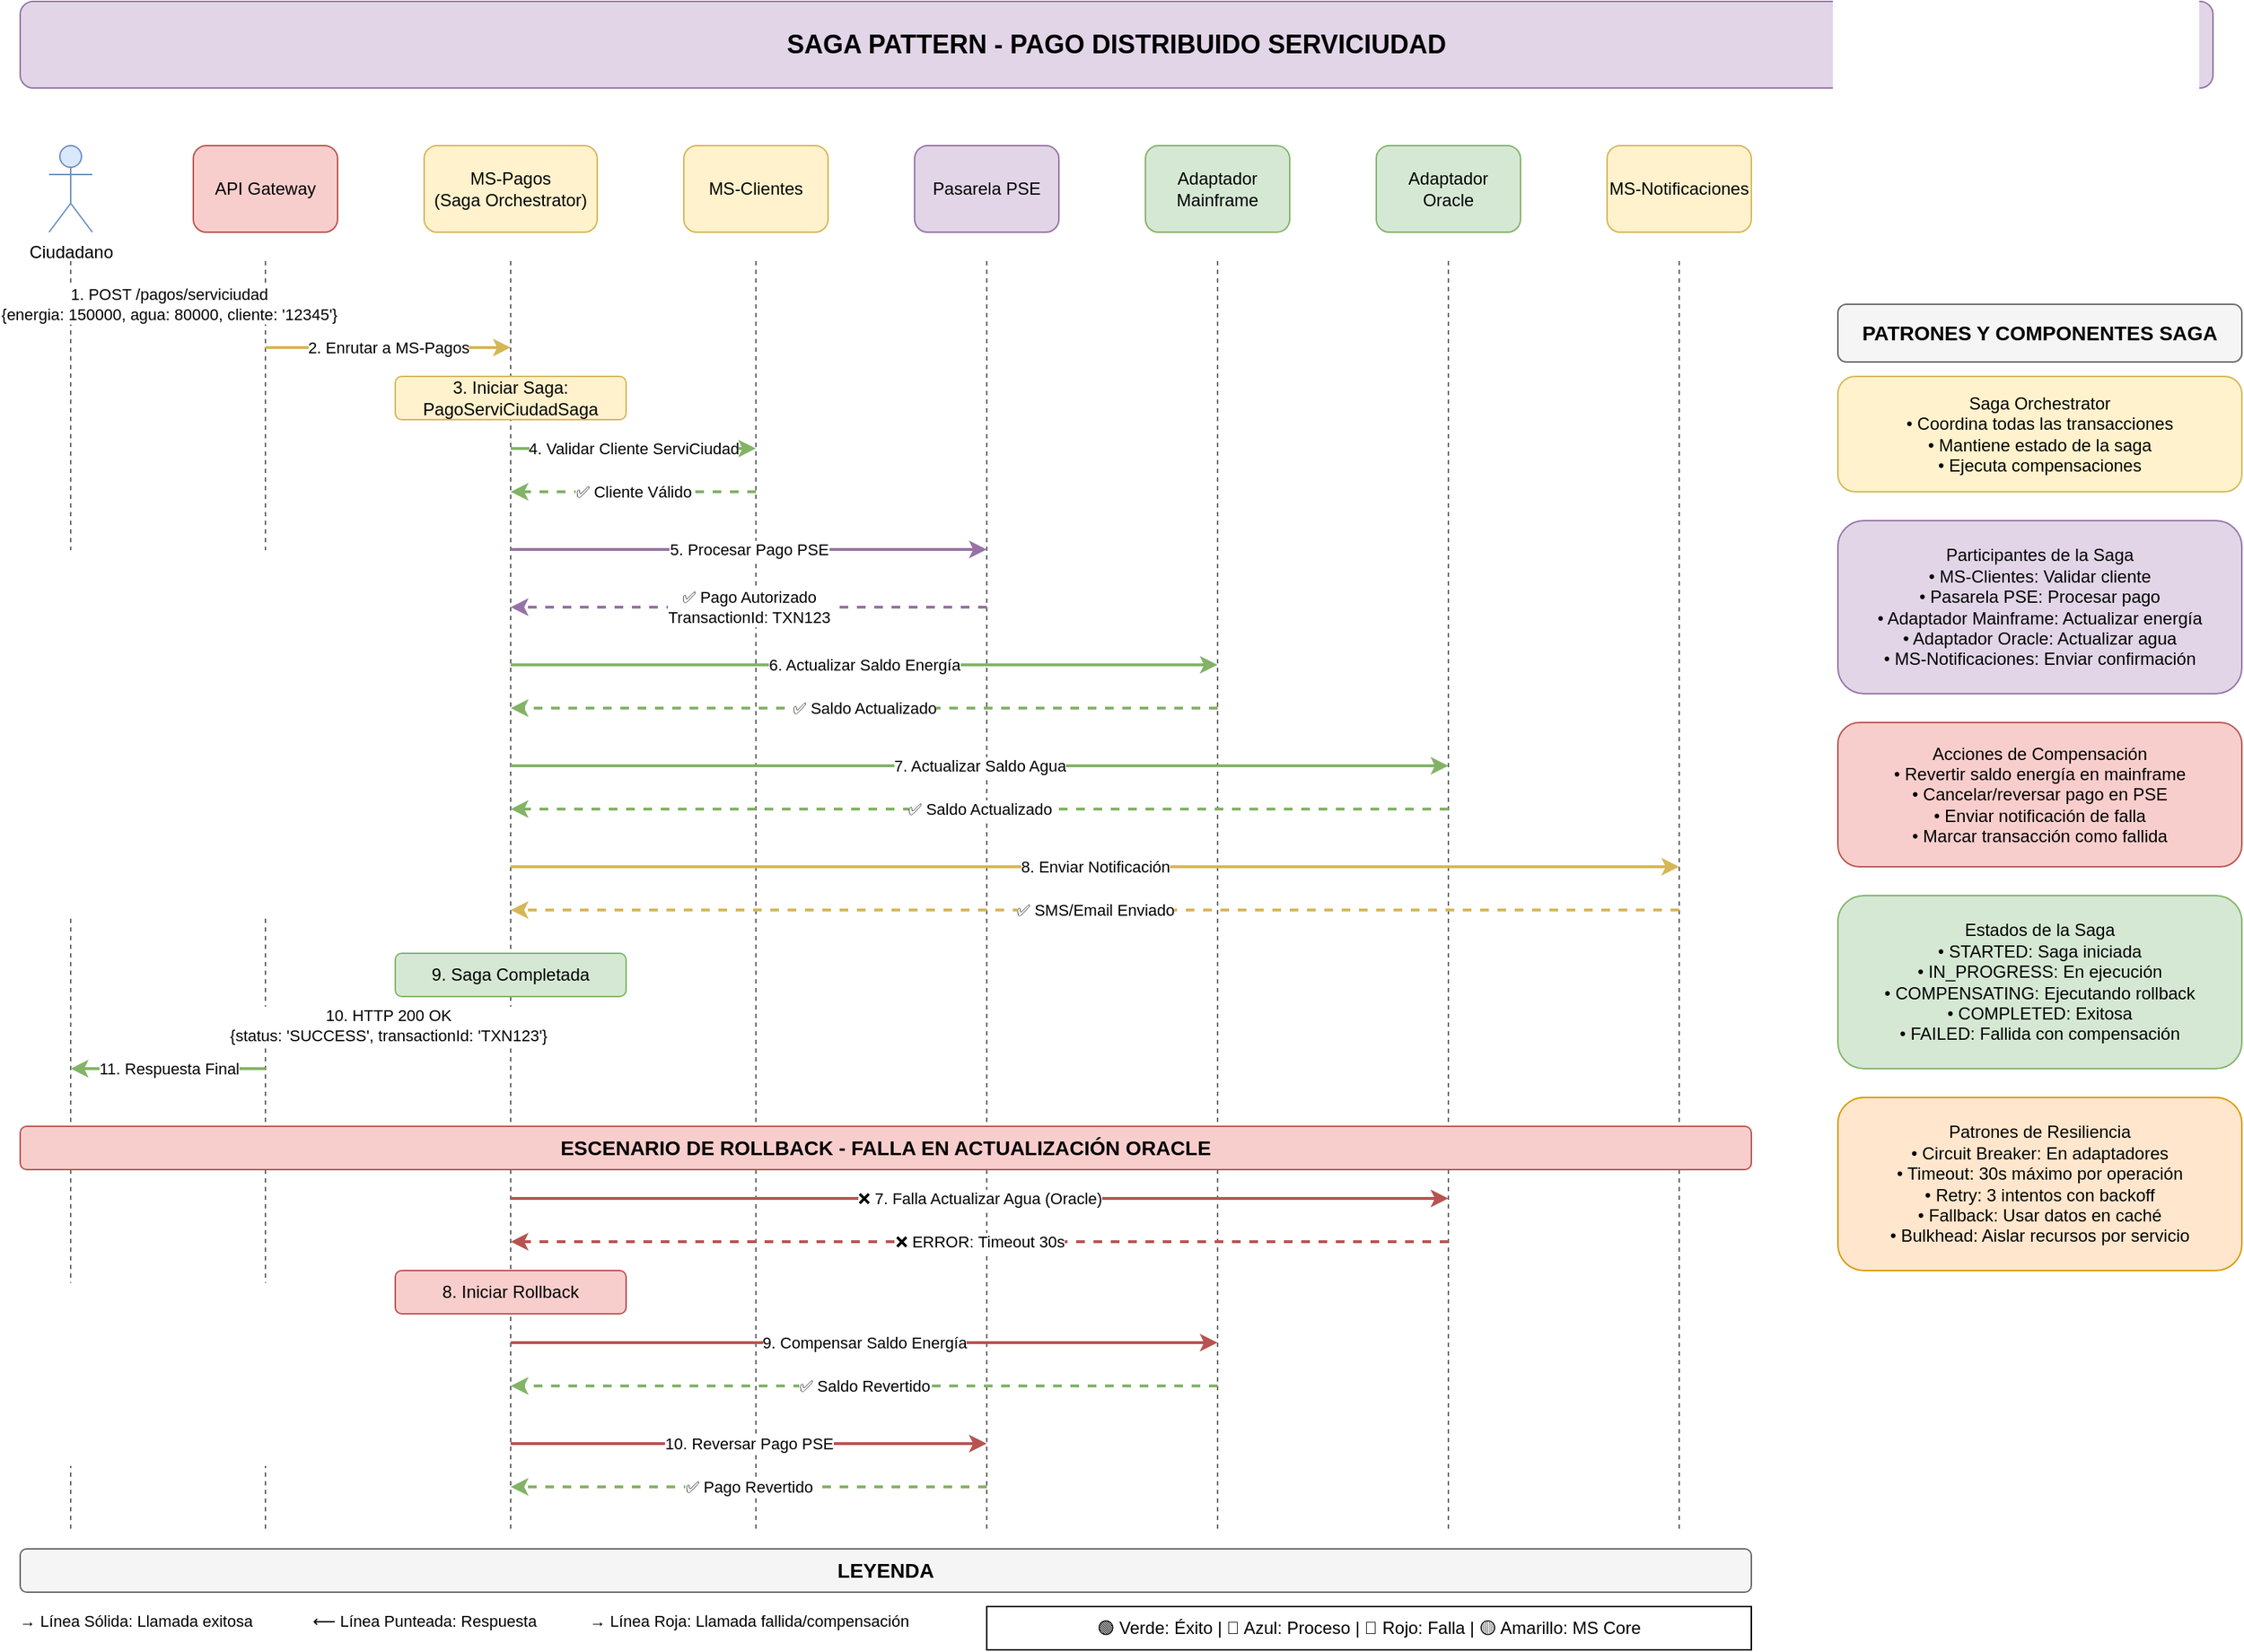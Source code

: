 <mxfile version="28.0.6">
  <diagram name="Saga Pattern - Pago Distribuido" id="vLEdXwjBE1w9nyPpbA-0">
    <mxGraphModel dx="2127" dy="1270" grid="1" gridSize="10" guides="1" tooltips="1" connect="1" arrows="1" fold="1" page="1" pageScale="1" pageWidth="1654" pageHeight="1169" math="0" shadow="0">
      <root>
        <mxCell id="0" />
        <mxCell id="1" parent="0" />
        <mxCell id="r1T6F5w373mNPjs3CE21-1" value="SAGA PATTERN - PAGO DISTRIBUIDO SERVICIUDAD" style="rounded=1;whiteSpace=wrap;html=1;fillColor=#e1d5e7;strokeColor=#9673a6;fontSize=18;fontStyle=1;" vertex="1" parent="1">
          <mxGeometry x="60" y="11" width="1520" height="60" as="geometry" />
        </mxCell>
        <mxCell id="r1T6F5w373mNPjs3CE21-2" value="Ciudadano" style="shape=umlActor;verticalLabelPosition=bottom;verticalAlign=top;html=1;outlineConnect=0;fillColor=#dae8fc;strokeColor=#6c8ebf;" vertex="1" parent="1">
          <mxGeometry x="80" y="111" width="30" height="60" as="geometry" />
        </mxCell>
        <mxCell id="r1T6F5w373mNPjs3CE21-3" value="API Gateway" style="rounded=1;whiteSpace=wrap;html=1;fillColor=#f8cecc;strokeColor=#b85450;" vertex="1" parent="1">
          <mxGeometry x="180" y="111" width="100" height="60" as="geometry" />
        </mxCell>
        <mxCell id="r1T6F5w373mNPjs3CE21-4" value="MS-Pagos&#xa;(Saga Orchestrator)" style="rounded=1;whiteSpace=wrap;html=1;fillColor=#fff2cc;strokeColor=#d6b656;" vertex="1" parent="1">
          <mxGeometry x="340" y="111" width="120" height="60" as="geometry" />
        </mxCell>
        <mxCell id="r1T6F5w373mNPjs3CE21-5" value="MS-Clientes" style="rounded=1;whiteSpace=wrap;html=1;fillColor=#fff2cc;strokeColor=#d6b656;" vertex="1" parent="1">
          <mxGeometry x="520" y="111" width="100" height="60" as="geometry" />
        </mxCell>
        <mxCell id="r1T6F5w373mNPjs3CE21-6" value="Pasarela PSE" style="rounded=1;whiteSpace=wrap;html=1;fillColor=#e1d5e7;strokeColor=#9673a6;" vertex="1" parent="1">
          <mxGeometry x="680" y="111" width="100" height="60" as="geometry" />
        </mxCell>
        <mxCell id="r1T6F5w373mNPjs3CE21-7" value="Adaptador&#xa;Mainframe" style="rounded=1;whiteSpace=wrap;html=1;fillColor=#d5e8d4;strokeColor=#82b366;" vertex="1" parent="1">
          <mxGeometry x="840" y="111" width="100" height="60" as="geometry" />
        </mxCell>
        <mxCell id="r1T6F5w373mNPjs3CE21-8" value="Adaptador&#xa;Oracle" style="rounded=1;whiteSpace=wrap;html=1;fillColor=#d5e8d4;strokeColor=#82b366;" vertex="1" parent="1">
          <mxGeometry x="1000" y="111" width="100" height="60" as="geometry" />
        </mxCell>
        <mxCell id="r1T6F5w373mNPjs3CE21-9" value="MS-Notificaciones" style="rounded=1;whiteSpace=wrap;html=1;fillColor=#fff2cc;strokeColor=#d6b656;" vertex="1" parent="1">
          <mxGeometry x="1160" y="111" width="100" height="60" as="geometry" />
        </mxCell>
        <mxCell id="r1T6F5w373mNPjs3CE21-10" value="" style="endArrow=none;dashed=1;html=1;strokeColor=#666666;" edge="1" parent="1">
          <mxGeometry width="50" height="50" relative="1" as="geometry">
            <mxPoint x="95" y="191" as="sourcePoint" />
            <mxPoint x="95" y="1071" as="targetPoint" />
          </mxGeometry>
        </mxCell>
        <mxCell id="r1T6F5w373mNPjs3CE21-11" value="" style="endArrow=none;dashed=1;html=1;strokeColor=#666666;" edge="1" parent="1">
          <mxGeometry width="50" height="50" relative="1" as="geometry">
            <mxPoint x="230" y="191" as="sourcePoint" />
            <mxPoint x="230" y="1071" as="targetPoint" />
          </mxGeometry>
        </mxCell>
        <mxCell id="r1T6F5w373mNPjs3CE21-12" value="" style="endArrow=none;dashed=1;html=1;strokeColor=#666666;" edge="1" parent="1">
          <mxGeometry width="50" height="50" relative="1" as="geometry">
            <mxPoint x="400" y="191" as="sourcePoint" />
            <mxPoint x="400" y="1071" as="targetPoint" />
          </mxGeometry>
        </mxCell>
        <mxCell id="r1T6F5w373mNPjs3CE21-13" value="" style="endArrow=none;dashed=1;html=1;strokeColor=#666666;" edge="1" parent="1">
          <mxGeometry width="50" height="50" relative="1" as="geometry">
            <mxPoint x="570" y="191" as="sourcePoint" />
            <mxPoint x="570" y="1071" as="targetPoint" />
          </mxGeometry>
        </mxCell>
        <mxCell id="r1T6F5w373mNPjs3CE21-14" value="" style="endArrow=none;dashed=1;html=1;strokeColor=#666666;" edge="1" parent="1">
          <mxGeometry width="50" height="50" relative="1" as="geometry">
            <mxPoint x="730" y="191" as="sourcePoint" />
            <mxPoint x="730" y="1071" as="targetPoint" />
          </mxGeometry>
        </mxCell>
        <mxCell id="r1T6F5w373mNPjs3CE21-15" value="" style="endArrow=none;dashed=1;html=1;strokeColor=#666666;" edge="1" parent="1">
          <mxGeometry width="50" height="50" relative="1" as="geometry">
            <mxPoint x="890" y="191" as="sourcePoint" />
            <mxPoint x="890" y="1071" as="targetPoint" />
          </mxGeometry>
        </mxCell>
        <mxCell id="r1T6F5w373mNPjs3CE21-16" value="" style="endArrow=none;dashed=1;html=1;strokeColor=#666666;" edge="1" parent="1">
          <mxGeometry width="50" height="50" relative="1" as="geometry">
            <mxPoint x="1050" y="191" as="sourcePoint" />
            <mxPoint x="1050" y="1071" as="targetPoint" />
          </mxGeometry>
        </mxCell>
        <mxCell id="r1T6F5w373mNPjs3CE21-17" value="" style="endArrow=none;dashed=1;html=1;strokeColor=#666666;" edge="1" parent="1">
          <mxGeometry width="50" height="50" relative="1" as="geometry">
            <mxPoint x="1210" y="191" as="sourcePoint" />
            <mxPoint x="1210" y="1071" as="targetPoint" />
          </mxGeometry>
        </mxCell>
        <mxCell id="r1T6F5w373mNPjs3CE21-18" value="1. POST /pagos/serviciudad&#xa;{energia: 150000, agua: 80000, cliente: &#39;12345&#39;}" style="endArrow=classic;html=1;strokeColor=#d6b656;strokeWidth=2;" edge="1" parent="1">
          <mxGeometry width="50" height="50" relative="1" as="geometry">
            <mxPoint x="95" y="221" as="sourcePoint" />
            <mxPoint x="230" y="221" as="targetPoint" />
          </mxGeometry>
        </mxCell>
        <mxCell id="r1T6F5w373mNPjs3CE21-19" value="2. Enrutar a MS-Pagos" style="endArrow=classic;html=1;strokeColor=#d6b656;strokeWidth=2;" edge="1" parent="1">
          <mxGeometry width="50" height="50" relative="1" as="geometry">
            <mxPoint x="230" y="251" as="sourcePoint" />
            <mxPoint x="400" y="251" as="targetPoint" />
          </mxGeometry>
        </mxCell>
        <mxCell id="r1T6F5w373mNPjs3CE21-20" value="3. Iniciar Saga: PagoServiCiudadSaga" style="rounded=1;whiteSpace=wrap;html=1;fillColor=#fff2cc;strokeColor=#d6b656;" vertex="1" parent="1">
          <mxGeometry x="320" y="271" width="160" height="30" as="geometry" />
        </mxCell>
        <mxCell id="r1T6F5w373mNPjs3CE21-21" value="4. Validar Cliente ServiCiudad" style="endArrow=classic;html=1;strokeColor=#82b366;strokeWidth=2;" edge="1" parent="1">
          <mxGeometry width="50" height="50" relative="1" as="geometry">
            <mxPoint x="400" y="321" as="sourcePoint" />
            <mxPoint x="570" y="321" as="targetPoint" />
          </mxGeometry>
        </mxCell>
        <mxCell id="r1T6F5w373mNPjs3CE21-22" value="✅ Cliente Válido" style="endArrow=classic;html=1;strokeColor=#82b366;strokeWidth=2;dashed=1;" edge="1" parent="1">
          <mxGeometry width="50" height="50" relative="1" as="geometry">
            <mxPoint x="570" y="351" as="sourcePoint" />
            <mxPoint x="400" y="351" as="targetPoint" />
          </mxGeometry>
        </mxCell>
        <mxCell id="r1T6F5w373mNPjs3CE21-23" value="5. Procesar Pago PSE" style="endArrow=classic;html=1;strokeColor=#9673a6;strokeWidth=2;" edge="1" parent="1">
          <mxGeometry width="50" height="50" relative="1" as="geometry">
            <mxPoint x="400" y="391" as="sourcePoint" />
            <mxPoint x="730" y="391" as="targetPoint" />
          </mxGeometry>
        </mxCell>
        <mxCell id="r1T6F5w373mNPjs3CE21-24" value="✅ Pago Autorizado&#xa;TransactionId: TXN123" style="endArrow=classic;html=1;strokeColor=#9673a6;strokeWidth=2;dashed=1;" edge="1" parent="1">
          <mxGeometry width="50" height="50" relative="1" as="geometry">
            <mxPoint x="730" y="431" as="sourcePoint" />
            <mxPoint x="400" y="431" as="targetPoint" />
          </mxGeometry>
        </mxCell>
        <mxCell id="r1T6F5w373mNPjs3CE21-25" value="6. Actualizar Saldo Energía" style="endArrow=classic;html=1;strokeColor=#82b366;strokeWidth=2;" edge="1" parent="1">
          <mxGeometry width="50" height="50" relative="1" as="geometry">
            <mxPoint x="400" y="471" as="sourcePoint" />
            <mxPoint x="890" y="471" as="targetPoint" />
          </mxGeometry>
        </mxCell>
        <mxCell id="r1T6F5w373mNPjs3CE21-26" value="✅ Saldo Actualizado" style="endArrow=classic;html=1;strokeColor=#82b366;strokeWidth=2;dashed=1;" edge="1" parent="1">
          <mxGeometry width="50" height="50" relative="1" as="geometry">
            <mxPoint x="890" y="501" as="sourcePoint" />
            <mxPoint x="400" y="501" as="targetPoint" />
          </mxGeometry>
        </mxCell>
        <mxCell id="r1T6F5w373mNPjs3CE21-27" value="7. Actualizar Saldo Agua" style="endArrow=classic;html=1;strokeColor=#82b366;strokeWidth=2;" edge="1" parent="1">
          <mxGeometry width="50" height="50" relative="1" as="geometry">
            <mxPoint x="400" y="541" as="sourcePoint" />
            <mxPoint x="1050" y="541" as="targetPoint" />
          </mxGeometry>
        </mxCell>
        <mxCell id="r1T6F5w373mNPjs3CE21-28" value="✅ Saldo Actualizado" style="endArrow=classic;html=1;strokeColor=#82b366;strokeWidth=2;dashed=1;" edge="1" parent="1">
          <mxGeometry width="50" height="50" relative="1" as="geometry">
            <mxPoint x="1050" y="571" as="sourcePoint" />
            <mxPoint x="400" y="571" as="targetPoint" />
          </mxGeometry>
        </mxCell>
        <mxCell id="r1T6F5w373mNPjs3CE21-29" value="8. Enviar Notificación" style="endArrow=classic;html=1;strokeColor=#d6b656;strokeWidth=2;" edge="1" parent="1">
          <mxGeometry width="50" height="50" relative="1" as="geometry">
            <mxPoint x="400" y="611" as="sourcePoint" />
            <mxPoint x="1210" y="611" as="targetPoint" />
          </mxGeometry>
        </mxCell>
        <mxCell id="r1T6F5w373mNPjs3CE21-30" value="✅ SMS/Email Enviado" style="endArrow=classic;html=1;strokeColor=#d6b656;strokeWidth=2;dashed=1;" edge="1" parent="1">
          <mxGeometry width="50" height="50" relative="1" as="geometry">
            <mxPoint x="1210" y="641" as="sourcePoint" />
            <mxPoint x="400" y="641" as="targetPoint" />
          </mxGeometry>
        </mxCell>
        <mxCell id="r1T6F5w373mNPjs3CE21-31" value="9. Saga Completada" style="rounded=1;whiteSpace=wrap;html=1;fillColor=#d5e8d4;strokeColor=#82b366;" vertex="1" parent="1">
          <mxGeometry x="320" y="671" width="160" height="30" as="geometry" />
        </mxCell>
        <mxCell id="r1T6F5w373mNPjs3CE21-32" value="10. HTTP 200 OK&#xa;{status: &#39;SUCCESS&#39;, transactionId: &#39;TXN123&#39;}" style="endArrow=classic;html=1;strokeColor=#82b366;strokeWidth=2;" edge="1" parent="1">
          <mxGeometry width="50" height="50" relative="1" as="geometry">
            <mxPoint x="400" y="721" as="sourcePoint" />
            <mxPoint x="230" y="721" as="targetPoint" />
          </mxGeometry>
        </mxCell>
        <mxCell id="r1T6F5w373mNPjs3CE21-33" value="11. Respuesta Final" style="endArrow=classic;html=1;strokeColor=#82b366;strokeWidth=2;" edge="1" parent="1">
          <mxGeometry width="50" height="50" relative="1" as="geometry">
            <mxPoint x="230" y="751" as="sourcePoint" />
            <mxPoint x="95" y="751" as="targetPoint" />
          </mxGeometry>
        </mxCell>
        <mxCell id="r1T6F5w373mNPjs3CE21-34" value="ESCENARIO DE ROLLBACK - FALLA EN ACTUALIZACIÓN ORACLE" style="rounded=1;whiteSpace=wrap;html=1;fillColor=#f8cecc;strokeColor=#b85450;fontSize=14;fontStyle=1;" vertex="1" parent="1">
          <mxGeometry x="60" y="791" width="1200" height="30" as="geometry" />
        </mxCell>
        <mxCell id="r1T6F5w373mNPjs3CE21-35" value="❌ 7. Falla Actualizar Agua (Oracle)" style="endArrow=classic;html=1;strokeColor=#b85450;strokeWidth=2;" edge="1" parent="1">
          <mxGeometry width="50" height="50" relative="1" as="geometry">
            <mxPoint x="400" y="841" as="sourcePoint" />
            <mxPoint x="1050" y="841" as="targetPoint" />
          </mxGeometry>
        </mxCell>
        <mxCell id="r1T6F5w373mNPjs3CE21-36" value="❌ ERROR: Timeout 30s" style="endArrow=classic;html=1;strokeColor=#b85450;strokeWidth=2;dashed=1;" edge="1" parent="1">
          <mxGeometry width="50" height="50" relative="1" as="geometry">
            <mxPoint x="1050" y="871" as="sourcePoint" />
            <mxPoint x="400" y="871" as="targetPoint" />
          </mxGeometry>
        </mxCell>
        <mxCell id="r1T6F5w373mNPjs3CE21-37" value="8. Iniciar Rollback" style="rounded=1;whiteSpace=wrap;html=1;fillColor=#f8cecc;strokeColor=#b85450;" vertex="1" parent="1">
          <mxGeometry x="320" y="891" width="160" height="30" as="geometry" />
        </mxCell>
        <mxCell id="r1T6F5w373mNPjs3CE21-38" value="9. Compensar Saldo Energía" style="endArrow=classic;html=1;strokeColor=#b85450;strokeWidth=2;" edge="1" parent="1">
          <mxGeometry width="50" height="50" relative="1" as="geometry">
            <mxPoint x="400" y="941" as="sourcePoint" />
            <mxPoint x="890" y="941" as="targetPoint" />
          </mxGeometry>
        </mxCell>
        <mxCell id="r1T6F5w373mNPjs3CE21-39" value="✅ Saldo Revertido" style="endArrow=classic;html=1;strokeColor=#82b366;strokeWidth=2;dashed=1;" edge="1" parent="1">
          <mxGeometry width="50" height="50" relative="1" as="geometry">
            <mxPoint x="890" y="971" as="sourcePoint" />
            <mxPoint x="400" y="971" as="targetPoint" />
          </mxGeometry>
        </mxCell>
        <mxCell id="r1T6F5w373mNPjs3CE21-40" value="10. Reversar Pago PSE" style="endArrow=classic;html=1;strokeColor=#b85450;strokeWidth=2;" edge="1" parent="1">
          <mxGeometry width="50" height="50" relative="1" as="geometry">
            <mxPoint x="400" y="1011" as="sourcePoint" />
            <mxPoint x="730" y="1011" as="targetPoint" />
          </mxGeometry>
        </mxCell>
        <mxCell id="r1T6F5w373mNPjs3CE21-41" value="✅ Pago Revertido" style="endArrow=classic;html=1;strokeColor=#82b366;strokeWidth=2;dashed=1;" edge="1" parent="1">
          <mxGeometry width="50" height="50" relative="1" as="geometry">
            <mxPoint x="730" y="1041" as="sourcePoint" />
            <mxPoint x="400" y="1041" as="targetPoint" />
          </mxGeometry>
        </mxCell>
        <mxCell id="r1T6F5w373mNPjs3CE21-42" value="PATRONES Y COMPONENTES SAGA" style="rounded=1;whiteSpace=wrap;html=1;fillColor=#f5f5f5;strokeColor=#666666;fontSize=14;fontStyle=1;" vertex="1" parent="1">
          <mxGeometry x="1320" y="221" width="280" height="40" as="geometry" />
        </mxCell>
        <mxCell id="r1T6F5w373mNPjs3CE21-43" value="Saga Orchestrator&#xa;• Coordina todas las transacciones&#xa;• Mantiene estado de la saga&#xa;• Ejecuta compensaciones" style="rounded=1;whiteSpace=wrap;html=1;fillColor=#fff2cc;strokeColor=#d6b656;" vertex="1" parent="1">
          <mxGeometry x="1320" y="271" width="280" height="80" as="geometry" />
        </mxCell>
        <mxCell id="r1T6F5w373mNPjs3CE21-44" value="Participantes de la Saga&#xa;• MS-Clientes: Validar cliente&#xa;• Pasarela PSE: Procesar pago&#xa;• Adaptador Mainframe: Actualizar energía&#xa;• Adaptador Oracle: Actualizar agua&#xa;• MS-Notificaciones: Enviar confirmación" style="rounded=1;whiteSpace=wrap;html=1;fillColor=#e1d5e7;strokeColor=#9673a6;" vertex="1" parent="1">
          <mxGeometry x="1320" y="371" width="280" height="120" as="geometry" />
        </mxCell>
        <mxCell id="r1T6F5w373mNPjs3CE21-45" value="Acciones de Compensación&#xa;• Revertir saldo energía en mainframe&#xa;• Cancelar/reversar pago en PSE&#xa;• Enviar notificación de falla&#xa;• Marcar transacción como fallida" style="rounded=1;whiteSpace=wrap;html=1;fillColor=#f8cecc;strokeColor=#b85450;" vertex="1" parent="1">
          <mxGeometry x="1320" y="511" width="280" height="100" as="geometry" />
        </mxCell>
        <mxCell id="r1T6F5w373mNPjs3CE21-46" value="Estados de la Saga&#xa;• STARTED: Saga iniciada&#xa;• IN_PROGRESS: En ejecución&#xa;• COMPENSATING: Ejecutando rollback&#xa;• COMPLETED: Exitosa&#xa;• FAILED: Fallida con compensación" style="rounded=1;whiteSpace=wrap;html=1;fillColor=#d5e8d4;strokeColor=#82b366;" vertex="1" parent="1">
          <mxGeometry x="1320" y="631" width="280" height="120" as="geometry" />
        </mxCell>
        <mxCell id="r1T6F5w373mNPjs3CE21-47" value="Patrones de Resiliencia&#xa;• Circuit Breaker: En adaptadores&#xa;• Timeout: 30s máximo por operación&#xa;• Retry: 3 intentos con backoff&#xa;• Fallback: Usar datos en caché&#xa;• Bulkhead: Aislar recursos por servicio" style="rounded=1;whiteSpace=wrap;html=1;fillColor=#ffe6cc;strokeColor=#d79b00;" vertex="1" parent="1">
          <mxGeometry x="1320" y="771" width="280" height="120" as="geometry" />
        </mxCell>
        <mxCell id="r1T6F5w373mNPjs3CE21-48" value="LEYENDA" style="rounded=1;whiteSpace=wrap;html=1;fillColor=#f5f5f5;strokeColor=#666666;fontSize=14;fontStyle=1;" vertex="1" parent="1">
          <mxGeometry x="60" y="1084" width="1200" height="30" as="geometry" />
        </mxCell>
        <mxCell id="r1T6F5w373mNPjs3CE21-49" value="→ Línea Sólida: Llamada exitosa" style="endArrow=classic;html=1;strokeColor=#82b366;strokeWidth=2;" edge="1" parent="1">
          <mxGeometry width="50" height="50" relative="1" as="geometry">
            <mxPoint x="80" y="1134" as="sourcePoint" />
            <mxPoint x="200" y="1134" as="targetPoint" />
          </mxGeometry>
        </mxCell>
        <mxCell id="r1T6F5w373mNPjs3CE21-50" value="⟵ Línea Punteada: Respuesta" style="endArrow=classic;html=1;strokeColor=#6c8ebf;strokeWidth=2;dashed=1;" edge="1" parent="1">
          <mxGeometry width="50" height="50" relative="1" as="geometry">
            <mxPoint x="280" y="1134" as="sourcePoint" />
            <mxPoint x="400" y="1134" as="targetPoint" />
          </mxGeometry>
        </mxCell>
        <mxCell id="r1T6F5w373mNPjs3CE21-51" value="→ Línea Roja: Llamada fallida/compensación" style="endArrow=classic;html=1;strokeColor=#b85450;strokeWidth=2;" edge="1" parent="1">
          <mxGeometry width="50" height="50" relative="1" as="geometry">
            <mxPoint x="480" y="1134" as="sourcePoint" />
            <mxPoint x="650" y="1134" as="targetPoint" />
          </mxGeometry>
        </mxCell>
        <mxCell id="r1T6F5w373mNPjs3CE21-52" value="🟢 Verde: Éxito | 🔵 Azul: Proceso | 🔴 Rojo: Falla | 🟡 Amarillo: MS Core" style="rounded=0;whiteSpace=wrap;html=1;" vertex="1" parent="1">
          <mxGeometry x="730" y="1124" width="530" height="30" as="geometry" />
        </mxCell>
      </root>
    </mxGraphModel>
  </diagram>
</mxfile>
